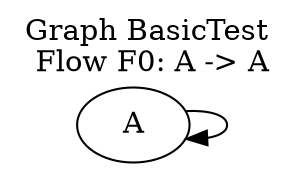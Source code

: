 // Course CS2820 Authentication Tag: KgkeKPgls07xVR8IkDjQWuJiZBAgOq7iL7Vpfrw02hUx5N6oZwQOp7AyHCQ0YBIrj8pZywz+lu5yL+MSNwy/5oPNf3ZLPIrbziWP4SlnoyQ=
strict digraph BasicTest {
    A  -> A; 
labelloc  =  "t" 
label = <Graph BasicTest <br/>
Flow F0: A -&#62; A<br/>
>
} 

